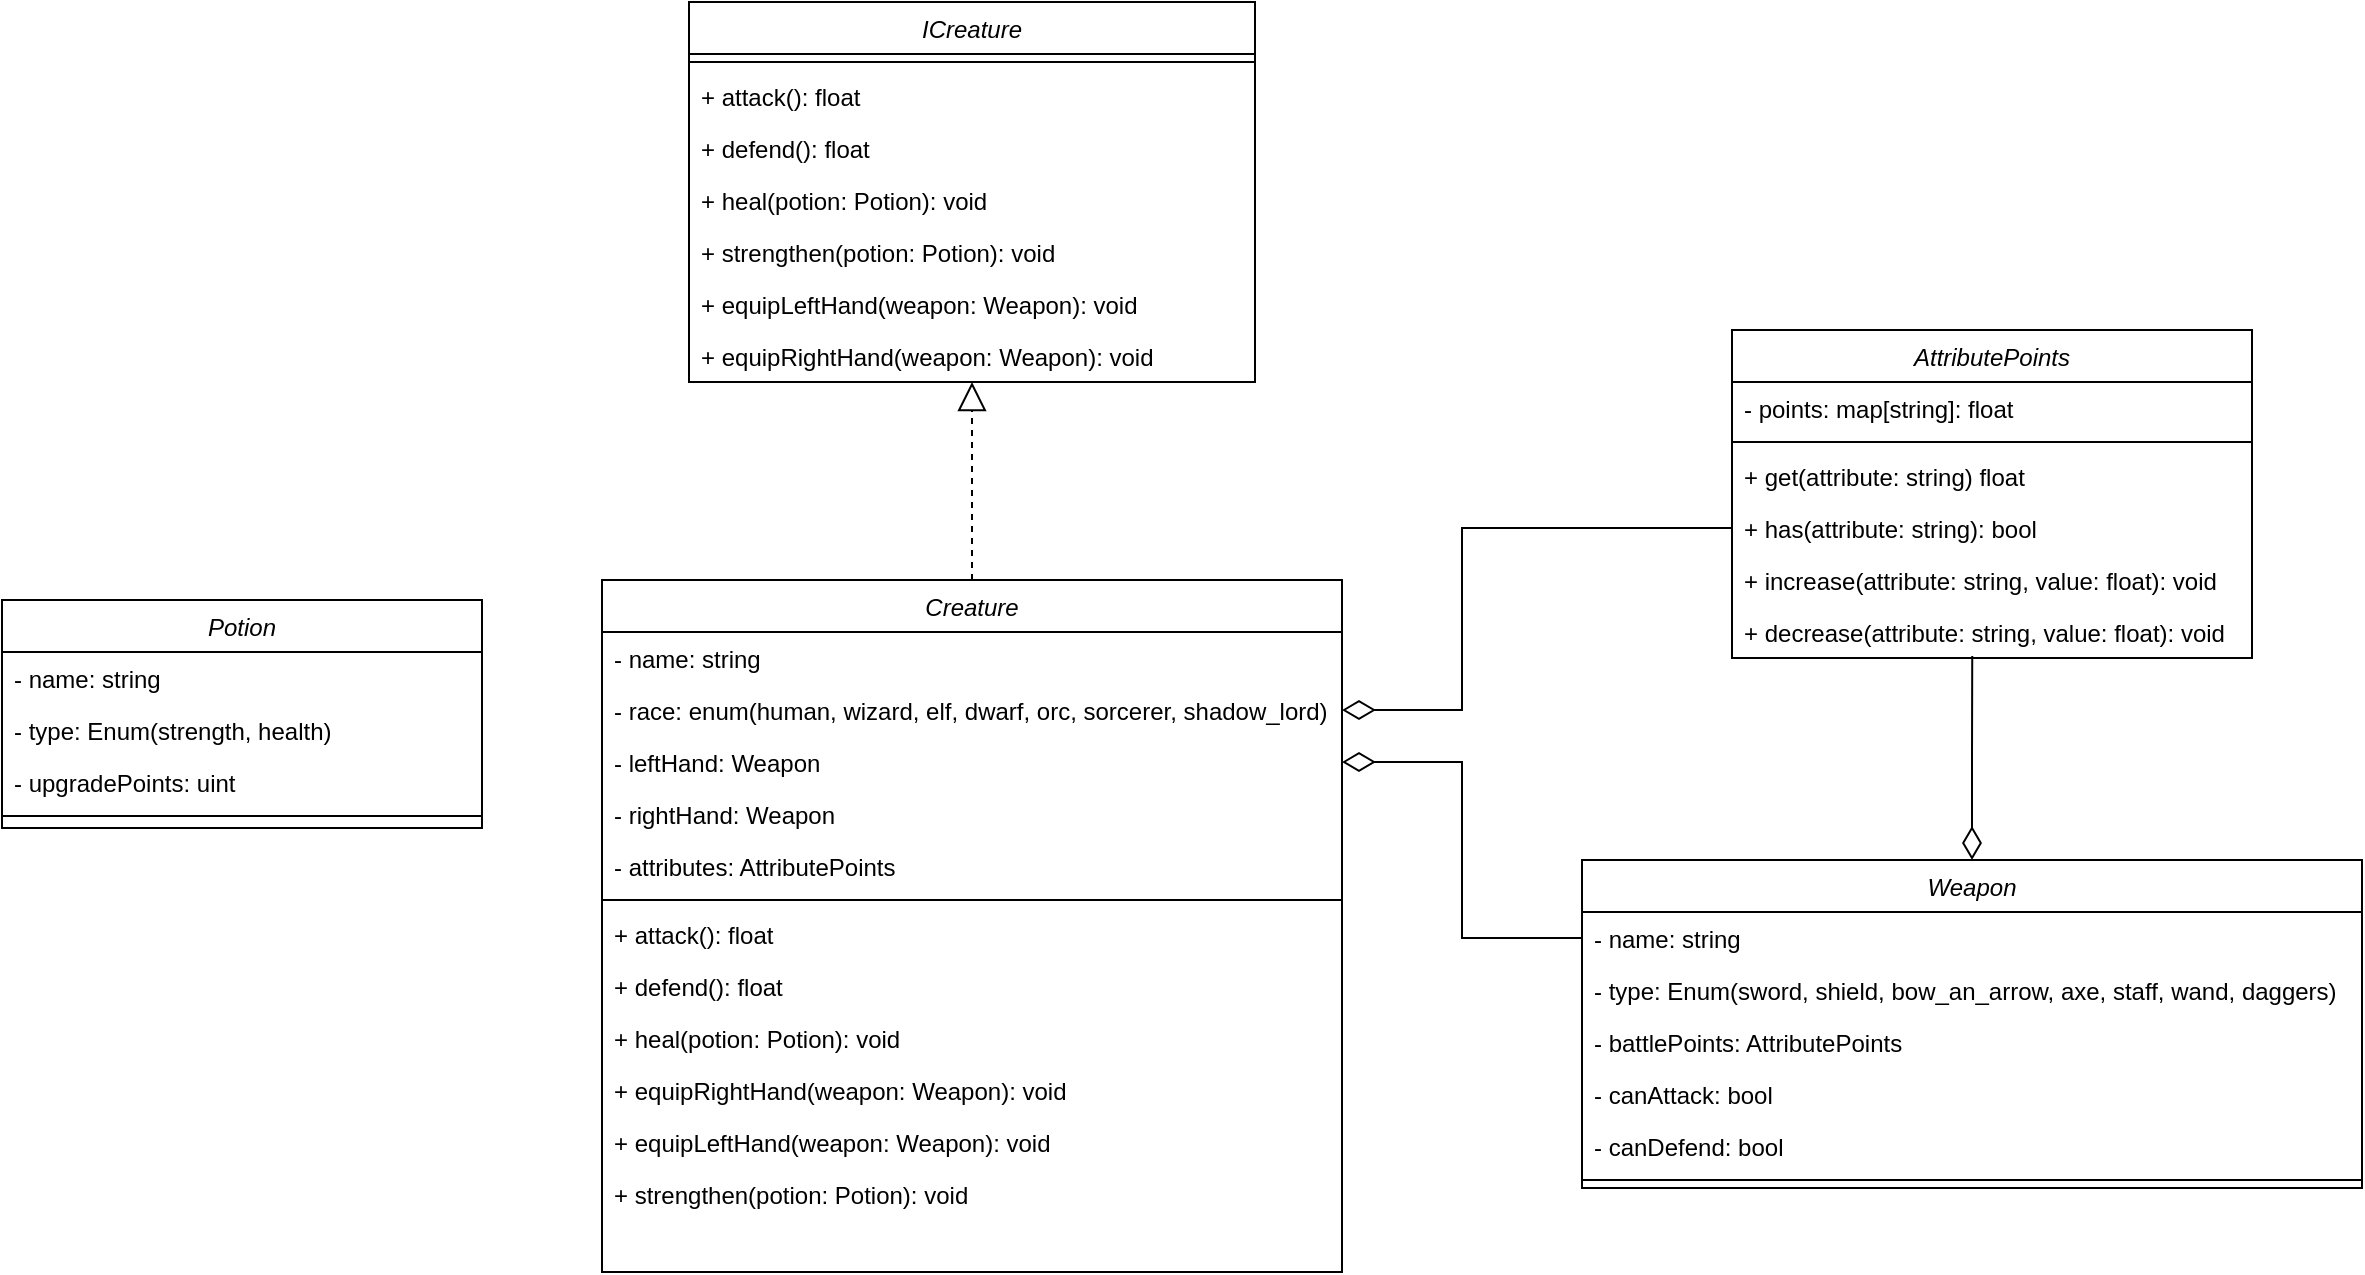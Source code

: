 <mxfile version="24.8.4">
  <diagram id="C5RBs43oDa-KdzZeNtuy" name="Page-1">
    <mxGraphModel dx="2501" dy="786" grid="1" gridSize="10" guides="1" tooltips="1" connect="1" arrows="1" fold="1" page="1" pageScale="1" pageWidth="827" pageHeight="1169" math="0" shadow="0">
      <root>
        <mxCell id="WIyWlLk6GJQsqaUBKTNV-0" />
        <mxCell id="WIyWlLk6GJQsqaUBKTNV-1" parent="WIyWlLk6GJQsqaUBKTNV-0" />
        <mxCell id="I2KKyN37G9BiOCSmMRTa-3" value="AttributePoints" style="swimlane;fontStyle=2;align=center;verticalAlign=top;childLayout=stackLayout;horizontal=1;startSize=26;horizontalStack=0;resizeParent=1;resizeLast=0;collapsible=1;marginBottom=0;rounded=0;shadow=0;strokeWidth=1;" parent="WIyWlLk6GJQsqaUBKTNV-1" vertex="1">
          <mxGeometry x="605" y="295" width="260" height="164" as="geometry">
            <mxRectangle x="230" y="140" width="160" height="26" as="alternateBounds" />
          </mxGeometry>
        </mxCell>
        <mxCell id="I2KKyN37G9BiOCSmMRTa-4" value="- points: map[string]: float" style="text;align=left;verticalAlign=top;spacingLeft=4;spacingRight=4;overflow=hidden;rotatable=0;points=[[0,0.5],[1,0.5]];portConstraint=eastwest;" parent="I2KKyN37G9BiOCSmMRTa-3" vertex="1">
          <mxGeometry y="26" width="260" height="26" as="geometry" />
        </mxCell>
        <mxCell id="I2KKyN37G9BiOCSmMRTa-7" value="" style="line;html=1;strokeWidth=1;align=left;verticalAlign=middle;spacingTop=-1;spacingLeft=3;spacingRight=3;rotatable=0;labelPosition=right;points=[];portConstraint=eastwest;" parent="I2KKyN37G9BiOCSmMRTa-3" vertex="1">
          <mxGeometry y="52" width="260" height="8" as="geometry" />
        </mxCell>
        <mxCell id="I2KKyN37G9BiOCSmMRTa-8" value="+ get(attribute: string) float" style="text;align=left;verticalAlign=top;spacingLeft=4;spacingRight=4;overflow=hidden;rotatable=0;points=[[0,0.5],[1,0.5]];portConstraint=eastwest;" parent="I2KKyN37G9BiOCSmMRTa-3" vertex="1">
          <mxGeometry y="60" width="260" height="26" as="geometry" />
        </mxCell>
        <mxCell id="YPPvFpQh11kYEwhorxfL-0" value="+ has(attribute: string): bool" style="text;align=left;verticalAlign=top;spacingLeft=4;spacingRight=4;overflow=hidden;rotatable=0;points=[[0,0.5],[1,0.5]];portConstraint=eastwest;" parent="I2KKyN37G9BiOCSmMRTa-3" vertex="1">
          <mxGeometry y="86" width="260" height="26" as="geometry" />
        </mxCell>
        <mxCell id="I2KKyN37G9BiOCSmMRTa-10" value="+ increase(attribute: string, value: float): void" style="text;align=left;verticalAlign=top;spacingLeft=4;spacingRight=4;overflow=hidden;rotatable=0;points=[[0,0.5],[1,0.5]];portConstraint=eastwest;" parent="I2KKyN37G9BiOCSmMRTa-3" vertex="1">
          <mxGeometry y="112" width="260" height="26" as="geometry" />
        </mxCell>
        <mxCell id="I2KKyN37G9BiOCSmMRTa-15" value="+ decrease(attribute: string, value: float): void" style="text;align=left;verticalAlign=top;spacingLeft=4;spacingRight=4;overflow=hidden;rotatable=0;points=[[0,0.5],[1,0.5]];portConstraint=eastwest;" parent="I2KKyN37G9BiOCSmMRTa-3" vertex="1">
          <mxGeometry y="138" width="260" height="26" as="geometry" />
        </mxCell>
        <mxCell id="jy_-zOquf5zKrBxtzt_n-10" value="Weapon" style="swimlane;fontStyle=2;align=center;verticalAlign=top;childLayout=stackLayout;horizontal=1;startSize=26;horizontalStack=0;resizeParent=1;resizeLast=0;collapsible=1;marginBottom=0;rounded=0;shadow=0;strokeWidth=1;" parent="WIyWlLk6GJQsqaUBKTNV-1" vertex="1">
          <mxGeometry x="530" y="560" width="390" height="164" as="geometry">
            <mxRectangle x="230" y="140" width="160" height="26" as="alternateBounds" />
          </mxGeometry>
        </mxCell>
        <mxCell id="jy_-zOquf5zKrBxtzt_n-11" value="- name: string" style="text;align=left;verticalAlign=top;spacingLeft=4;spacingRight=4;overflow=hidden;rotatable=0;points=[[0,0.5],[1,0.5]];portConstraint=eastwest;" parent="jy_-zOquf5zKrBxtzt_n-10" vertex="1">
          <mxGeometry y="26" width="390" height="26" as="geometry" />
        </mxCell>
        <mxCell id="AEtxL828ua_cWaH09dIY-5" value="- type: Enum(sword, shield, bow_an_arrow, axe, staff, wand, daggers)" style="text;align=left;verticalAlign=top;spacingLeft=4;spacingRight=4;overflow=hidden;rotatable=0;points=[[0,0.5],[1,0.5]];portConstraint=eastwest;" parent="jy_-zOquf5zKrBxtzt_n-10" vertex="1">
          <mxGeometry y="52" width="390" height="26" as="geometry" />
        </mxCell>
        <mxCell id="jy_-zOquf5zKrBxtzt_n-16" value="- battlePoints: AttributePoints" style="text;align=left;verticalAlign=top;spacingLeft=4;spacingRight=4;overflow=hidden;rotatable=0;points=[[0,0.5],[1,0.5]];portConstraint=eastwest;" parent="jy_-zOquf5zKrBxtzt_n-10" vertex="1">
          <mxGeometry y="78" width="390" height="26" as="geometry" />
        </mxCell>
        <mxCell id="AEtxL828ua_cWaH09dIY-2" value="- canAttack: bool" style="text;align=left;verticalAlign=top;spacingLeft=4;spacingRight=4;overflow=hidden;rotatable=0;points=[[0,0.5],[1,0.5]];portConstraint=eastwest;" parent="jy_-zOquf5zKrBxtzt_n-10" vertex="1">
          <mxGeometry y="104" width="390" height="26" as="geometry" />
        </mxCell>
        <mxCell id="AEtxL828ua_cWaH09dIY-3" value="- canDefend: bool" style="text;align=left;verticalAlign=top;spacingLeft=4;spacingRight=4;overflow=hidden;rotatable=0;points=[[0,0.5],[1,0.5]];portConstraint=eastwest;" parent="jy_-zOquf5zKrBxtzt_n-10" vertex="1">
          <mxGeometry y="130" width="390" height="26" as="geometry" />
        </mxCell>
        <mxCell id="jy_-zOquf5zKrBxtzt_n-12" value="" style="line;html=1;strokeWidth=1;align=left;verticalAlign=middle;spacingTop=-1;spacingLeft=3;spacingRight=3;rotatable=0;labelPosition=right;points=[];portConstraint=eastwest;" parent="jy_-zOquf5zKrBxtzt_n-10" vertex="1">
          <mxGeometry y="156" width="390" height="8" as="geometry" />
        </mxCell>
        <mxCell id="jy_-zOquf5zKrBxtzt_n-23" value="" style="endArrow=none;html=1;endSize=12;startArrow=diamondThin;startSize=14;startFill=0;edgeStyle=orthogonalEdgeStyle;rounded=0;entryX=0.462;entryY=0.962;entryDx=0;entryDy=0;exitX=0.5;exitY=0;exitDx=0;exitDy=0;endFill=0;entryPerimeter=0;" parent="WIyWlLk6GJQsqaUBKTNV-1" source="jy_-zOquf5zKrBxtzt_n-10" target="I2KKyN37G9BiOCSmMRTa-15" edge="1">
          <mxGeometry relative="1" as="geometry">
            <mxPoint x="330" y="270" as="sourcePoint" />
            <mxPoint x="490" y="270" as="targetPoint" />
          </mxGeometry>
        </mxCell>
        <mxCell id="tMR2NKMMJNPlFR7l85Fn-3" value="Potion" style="swimlane;fontStyle=2;align=center;verticalAlign=top;childLayout=stackLayout;horizontal=1;startSize=26;horizontalStack=0;resizeParent=1;resizeLast=0;collapsible=1;marginBottom=0;rounded=0;shadow=0;strokeWidth=1;" parent="WIyWlLk6GJQsqaUBKTNV-1" vertex="1">
          <mxGeometry x="-260" y="430" width="240" height="114" as="geometry">
            <mxRectangle x="230" y="140" width="160" height="26" as="alternateBounds" />
          </mxGeometry>
        </mxCell>
        <mxCell id="tMR2NKMMJNPlFR7l85Fn-4" value="- name: string" style="text;align=left;verticalAlign=top;spacingLeft=4;spacingRight=4;overflow=hidden;rotatable=0;points=[[0,0.5],[1,0.5]];portConstraint=eastwest;" parent="tMR2NKMMJNPlFR7l85Fn-3" vertex="1">
          <mxGeometry y="26" width="240" height="26" as="geometry" />
        </mxCell>
        <mxCell id="AEtxL828ua_cWaH09dIY-4" value="- type: Enum(strength, health)" style="text;align=left;verticalAlign=top;spacingLeft=4;spacingRight=4;overflow=hidden;rotatable=0;points=[[0,0.5],[1,0.5]];portConstraint=eastwest;" parent="tMR2NKMMJNPlFR7l85Fn-3" vertex="1">
          <mxGeometry y="52" width="240" height="26" as="geometry" />
        </mxCell>
        <mxCell id="tMR2NKMMJNPlFR7l85Fn-5" value="- upgradePoints: uint" style="text;align=left;verticalAlign=top;spacingLeft=4;spacingRight=4;overflow=hidden;rotatable=0;points=[[0,0.5],[1,0.5]];portConstraint=eastwest;" parent="tMR2NKMMJNPlFR7l85Fn-3" vertex="1">
          <mxGeometry y="78" width="240" height="26" as="geometry" />
        </mxCell>
        <mxCell id="tMR2NKMMJNPlFR7l85Fn-6" value="" style="line;html=1;strokeWidth=1;align=left;verticalAlign=middle;spacingTop=-1;spacingLeft=3;spacingRight=3;rotatable=0;labelPosition=right;points=[];portConstraint=eastwest;" parent="tMR2NKMMJNPlFR7l85Fn-3" vertex="1">
          <mxGeometry y="104" width="240" height="8" as="geometry" />
        </mxCell>
        <mxCell id="yonLSyjkyvOucox-4buZ-0" value="Creature" style="swimlane;fontStyle=2;align=center;verticalAlign=top;childLayout=stackLayout;horizontal=1;startSize=26;horizontalStack=0;resizeParent=1;resizeLast=0;collapsible=1;marginBottom=0;rounded=0;shadow=0;strokeWidth=1;" parent="WIyWlLk6GJQsqaUBKTNV-1" vertex="1">
          <mxGeometry x="40" y="420" width="370" height="346" as="geometry">
            <mxRectangle x="230" y="140" width="160" height="26" as="alternateBounds" />
          </mxGeometry>
        </mxCell>
        <mxCell id="yonLSyjkyvOucox-4buZ-1" value="- name: string" style="text;align=left;verticalAlign=top;spacingLeft=4;spacingRight=4;overflow=hidden;rotatable=0;points=[[0,0.5],[1,0.5]];portConstraint=eastwest;" parent="yonLSyjkyvOucox-4buZ-0" vertex="1">
          <mxGeometry y="26" width="370" height="26" as="geometry" />
        </mxCell>
        <mxCell id="yonLSyjkyvOucox-4buZ-7" value="- race: enum(human, wizard, elf, dwarf, orc, sorcerer, shadow_lord)" style="text;align=left;verticalAlign=top;spacingLeft=4;spacingRight=4;overflow=hidden;rotatable=0;points=[[0,0.5],[1,0.5]];portConstraint=eastwest;" parent="yonLSyjkyvOucox-4buZ-0" vertex="1">
          <mxGeometry y="52" width="370" height="26" as="geometry" />
        </mxCell>
        <mxCell id="yonLSyjkyvOucox-4buZ-9" value="- leftHand: Weapon" style="text;align=left;verticalAlign=top;spacingLeft=4;spacingRight=4;overflow=hidden;rotatable=0;points=[[0,0.5],[1,0.5]];portConstraint=eastwest;" parent="yonLSyjkyvOucox-4buZ-0" vertex="1">
          <mxGeometry y="78" width="370" height="26" as="geometry" />
        </mxCell>
        <mxCell id="yonLSyjkyvOucox-4buZ-10" value="- rightHand: Weapon" style="text;align=left;verticalAlign=top;spacingLeft=4;spacingRight=4;overflow=hidden;rotatable=0;points=[[0,0.5],[1,0.5]];portConstraint=eastwest;" parent="yonLSyjkyvOucox-4buZ-0" vertex="1">
          <mxGeometry y="104" width="370" height="26" as="geometry" />
        </mxCell>
        <mxCell id="yonLSyjkyvOucox-4buZ-12" value="- attributes: AttributePoints" style="text;align=left;verticalAlign=top;spacingLeft=4;spacingRight=4;overflow=hidden;rotatable=0;points=[[0,0.5],[1,0.5]];portConstraint=eastwest;" parent="yonLSyjkyvOucox-4buZ-0" vertex="1">
          <mxGeometry y="130" width="370" height="26" as="geometry" />
        </mxCell>
        <mxCell id="yonLSyjkyvOucox-4buZ-2" value="" style="line;html=1;strokeWidth=1;align=left;verticalAlign=middle;spacingTop=-1;spacingLeft=3;spacingRight=3;rotatable=0;labelPosition=right;points=[];portConstraint=eastwest;" parent="yonLSyjkyvOucox-4buZ-0" vertex="1">
          <mxGeometry y="156" width="370" height="8" as="geometry" />
        </mxCell>
        <mxCell id="yonLSyjkyvOucox-4buZ-6" value="+ attack(): float" style="text;align=left;verticalAlign=top;spacingLeft=4;spacingRight=4;overflow=hidden;rotatable=0;points=[[0,0.5],[1,0.5]];portConstraint=eastwest;" parent="yonLSyjkyvOucox-4buZ-0" vertex="1">
          <mxGeometry y="164" width="370" height="26" as="geometry" />
        </mxCell>
        <mxCell id="yonLSyjkyvOucox-4buZ-13" value="+ defend(): float" style="text;align=left;verticalAlign=top;spacingLeft=4;spacingRight=4;overflow=hidden;rotatable=0;points=[[0,0.5],[1,0.5]];portConstraint=eastwest;" parent="yonLSyjkyvOucox-4buZ-0" vertex="1">
          <mxGeometry y="190" width="370" height="26" as="geometry" />
        </mxCell>
        <mxCell id="JFHlmdWldQgBfBGKmPey-24" value="+ heal(potion: Potion): void" style="text;align=left;verticalAlign=top;spacingLeft=4;spacingRight=4;overflow=hidden;rotatable=0;points=[[0,0.5],[1,0.5]];portConstraint=eastwest;" vertex="1" parent="yonLSyjkyvOucox-4buZ-0">
          <mxGeometry y="216" width="370" height="26" as="geometry" />
        </mxCell>
        <mxCell id="JFHlmdWldQgBfBGKmPey-27" value="+ equipRightHand(weapon: Weapon): void" style="text;align=left;verticalAlign=top;spacingLeft=4;spacingRight=4;overflow=hidden;rotatable=0;points=[[0,0.5],[1,0.5]];portConstraint=eastwest;" vertex="1" parent="yonLSyjkyvOucox-4buZ-0">
          <mxGeometry y="242" width="370" height="26" as="geometry" />
        </mxCell>
        <mxCell id="JFHlmdWldQgBfBGKmPey-26" value="+ equipLeftHand(weapon: Weapon): void" style="text;align=left;verticalAlign=top;spacingLeft=4;spacingRight=4;overflow=hidden;rotatable=0;points=[[0,0.5],[1,0.5]];portConstraint=eastwest;" vertex="1" parent="yonLSyjkyvOucox-4buZ-0">
          <mxGeometry y="268" width="370" height="26" as="geometry" />
        </mxCell>
        <mxCell id="JFHlmdWldQgBfBGKmPey-25" value="+ strengthen(potion: Potion): void" style="text;align=left;verticalAlign=top;spacingLeft=4;spacingRight=4;overflow=hidden;rotatable=0;points=[[0,0.5],[1,0.5]];portConstraint=eastwest;" vertex="1" parent="yonLSyjkyvOucox-4buZ-0">
          <mxGeometry y="294" width="370" height="26" as="geometry" />
        </mxCell>
        <mxCell id="yonLSyjkyvOucox-4buZ-14" value="" style="endArrow=none;html=1;endSize=12;startArrow=diamondThin;startSize=14;startFill=0;edgeStyle=orthogonalEdgeStyle;rounded=0;entryX=0;entryY=0.5;entryDx=0;entryDy=0;exitX=1;exitY=0.5;exitDx=0;exitDy=0;endFill=0;" parent="WIyWlLk6GJQsqaUBKTNV-1" source="yonLSyjkyvOucox-4buZ-7" target="YPPvFpQh11kYEwhorxfL-0" edge="1">
          <mxGeometry relative="1" as="geometry">
            <mxPoint x="530" y="291" as="sourcePoint" />
            <mxPoint x="420" y="265" as="targetPoint" />
            <Array as="points">
              <mxPoint x="470" y="485" />
              <mxPoint x="470" y="394" />
            </Array>
          </mxGeometry>
        </mxCell>
        <mxCell id="yonLSyjkyvOucox-4buZ-18" value="" style="endArrow=none;html=1;endSize=12;startArrow=diamondThin;startSize=14;startFill=0;edgeStyle=orthogonalEdgeStyle;rounded=0;entryX=0;entryY=0.5;entryDx=0;entryDy=0;exitX=1;exitY=0.5;exitDx=0;exitDy=0;endFill=0;" parent="WIyWlLk6GJQsqaUBKTNV-1" source="yonLSyjkyvOucox-4buZ-9" target="jy_-zOquf5zKrBxtzt_n-11" edge="1">
          <mxGeometry relative="1" as="geometry">
            <mxPoint x="305" y="450" as="sourcePoint" />
            <mxPoint x="285" y="357" as="targetPoint" />
          </mxGeometry>
        </mxCell>
        <mxCell id="JFHlmdWldQgBfBGKmPey-7" value="ICreature" style="swimlane;fontStyle=2;align=center;verticalAlign=top;childLayout=stackLayout;horizontal=1;startSize=26;horizontalStack=0;resizeParent=1;resizeLast=0;collapsible=1;marginBottom=0;rounded=0;shadow=0;strokeWidth=1;" vertex="1" parent="WIyWlLk6GJQsqaUBKTNV-1">
          <mxGeometry x="83.5" y="131" width="283" height="190" as="geometry">
            <mxRectangle x="230" y="140" width="160" height="26" as="alternateBounds" />
          </mxGeometry>
        </mxCell>
        <mxCell id="JFHlmdWldQgBfBGKmPey-13" value="" style="line;html=1;strokeWidth=1;align=left;verticalAlign=middle;spacingTop=-1;spacingLeft=3;spacingRight=3;rotatable=0;labelPosition=right;points=[];portConstraint=eastwest;" vertex="1" parent="JFHlmdWldQgBfBGKmPey-7">
          <mxGeometry y="26" width="283" height="8" as="geometry" />
        </mxCell>
        <mxCell id="JFHlmdWldQgBfBGKmPey-14" value="+ attack(): float" style="text;align=left;verticalAlign=top;spacingLeft=4;spacingRight=4;overflow=hidden;rotatable=0;points=[[0,0.5],[1,0.5]];portConstraint=eastwest;" vertex="1" parent="JFHlmdWldQgBfBGKmPey-7">
          <mxGeometry y="34" width="283" height="26" as="geometry" />
        </mxCell>
        <mxCell id="JFHlmdWldQgBfBGKmPey-15" value="+ defend(): float" style="text;align=left;verticalAlign=top;spacingLeft=4;spacingRight=4;overflow=hidden;rotatable=0;points=[[0,0.5],[1,0.5]];portConstraint=eastwest;" vertex="1" parent="JFHlmdWldQgBfBGKmPey-7">
          <mxGeometry y="60" width="283" height="26" as="geometry" />
        </mxCell>
        <mxCell id="JFHlmdWldQgBfBGKmPey-18" value="+ heal(potion: Potion): void" style="text;align=left;verticalAlign=top;spacingLeft=4;spacingRight=4;overflow=hidden;rotatable=0;points=[[0,0.5],[1,0.5]];portConstraint=eastwest;" vertex="1" parent="JFHlmdWldQgBfBGKmPey-7">
          <mxGeometry y="86" width="283" height="26" as="geometry" />
        </mxCell>
        <mxCell id="JFHlmdWldQgBfBGKmPey-22" value="+ strengthen(potion: Potion): void" style="text;align=left;verticalAlign=top;spacingLeft=4;spacingRight=4;overflow=hidden;rotatable=0;points=[[0,0.5],[1,0.5]];portConstraint=eastwest;" vertex="1" parent="JFHlmdWldQgBfBGKmPey-7">
          <mxGeometry y="112" width="283" height="26" as="geometry" />
        </mxCell>
        <mxCell id="JFHlmdWldQgBfBGKmPey-19" value="+ equipLeftHand(weapon: Weapon): void" style="text;align=left;verticalAlign=top;spacingLeft=4;spacingRight=4;overflow=hidden;rotatable=0;points=[[0,0.5],[1,0.5]];portConstraint=eastwest;" vertex="1" parent="JFHlmdWldQgBfBGKmPey-7">
          <mxGeometry y="138" width="283" height="26" as="geometry" />
        </mxCell>
        <mxCell id="JFHlmdWldQgBfBGKmPey-20" value="+ equipRightHand(weapon: Weapon): void" style="text;align=left;verticalAlign=top;spacingLeft=4;spacingRight=4;overflow=hidden;rotatable=0;points=[[0,0.5],[1,0.5]];portConstraint=eastwest;" vertex="1" parent="JFHlmdWldQgBfBGKmPey-7">
          <mxGeometry y="164" width="283" height="26" as="geometry" />
        </mxCell>
        <mxCell id="JFHlmdWldQgBfBGKmPey-17" value="" style="endArrow=block;dashed=1;endFill=0;endSize=12;html=1;rounded=0;entryX=0.5;entryY=1;entryDx=0;entryDy=0;exitX=0.5;exitY=0;exitDx=0;exitDy=0;" edge="1" parent="WIyWlLk6GJQsqaUBKTNV-1" source="yonLSyjkyvOucox-4buZ-0" target="JFHlmdWldQgBfBGKmPey-7">
          <mxGeometry width="160" relative="1" as="geometry">
            <mxPoint x="230" y="410" as="sourcePoint" />
            <mxPoint x="370" y="480" as="targetPoint" />
          </mxGeometry>
        </mxCell>
      </root>
    </mxGraphModel>
  </diagram>
</mxfile>
